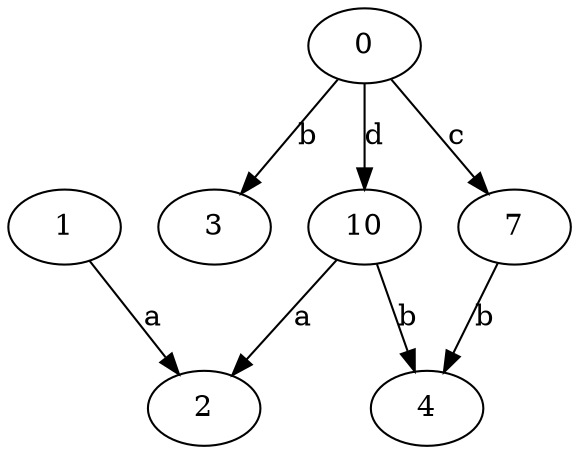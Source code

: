 strict digraph  {
1;
2;
3;
4;
0;
7;
10;
1 -> 2  [label=a];
0 -> 3  [label=b];
0 -> 7  [label=c];
0 -> 10  [label=d];
7 -> 4  [label=b];
10 -> 2  [label=a];
10 -> 4  [label=b];
}
